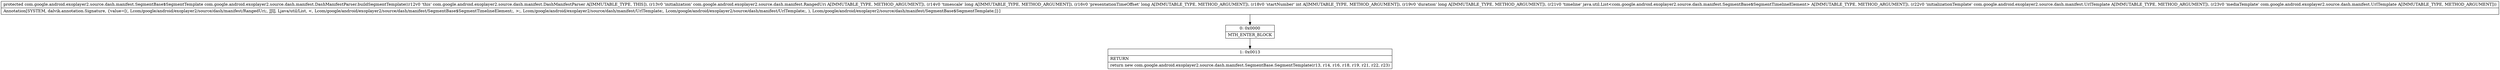 digraph "CFG forcom.google.android.exoplayer2.source.dash.manifest.DashManifestParser.buildSegmentTemplate(Lcom\/google\/android\/exoplayer2\/source\/dash\/manifest\/RangedUri;JJIJLjava\/util\/List;Lcom\/google\/android\/exoplayer2\/source\/dash\/manifest\/UrlTemplate;Lcom\/google\/android\/exoplayer2\/source\/dash\/manifest\/UrlTemplate;)Lcom\/google\/android\/exoplayer2\/source\/dash\/manifest\/SegmentBase$SegmentTemplate;" {
Node_0 [shape=record,label="{0\:\ 0x0000|MTH_ENTER_BLOCK\l}"];
Node_1 [shape=record,label="{1\:\ 0x0013|RETURN\l|return new com.google.android.exoplayer2.source.dash.manifest.SegmentBase.SegmentTemplate(r13, r14, r16, r18, r19, r21, r22, r23)\l}"];
MethodNode[shape=record,label="{protected com.google.android.exoplayer2.source.dash.manifest.SegmentBase$SegmentTemplate com.google.android.exoplayer2.source.dash.manifest.DashManifestParser.buildSegmentTemplate((r12v0 'this' com.google.android.exoplayer2.source.dash.manifest.DashManifestParser A[IMMUTABLE_TYPE, THIS]), (r13v0 'initialization' com.google.android.exoplayer2.source.dash.manifest.RangedUri A[IMMUTABLE_TYPE, METHOD_ARGUMENT]), (r14v0 'timescale' long A[IMMUTABLE_TYPE, METHOD_ARGUMENT]), (r16v0 'presentationTimeOffset' long A[IMMUTABLE_TYPE, METHOD_ARGUMENT]), (r18v0 'startNumber' int A[IMMUTABLE_TYPE, METHOD_ARGUMENT]), (r19v0 'duration' long A[IMMUTABLE_TYPE, METHOD_ARGUMENT]), (r21v0 'timeline' java.util.List\<com.google.android.exoplayer2.source.dash.manifest.SegmentBase$SegmentTimelineElement\> A[IMMUTABLE_TYPE, METHOD_ARGUMENT]), (r22v0 'initializationTemplate' com.google.android.exoplayer2.source.dash.manifest.UrlTemplate A[IMMUTABLE_TYPE, METHOD_ARGUMENT]), (r23v0 'mediaTemplate' com.google.android.exoplayer2.source.dash.manifest.UrlTemplate A[IMMUTABLE_TYPE, METHOD_ARGUMENT]))  | Annotation[SYSTEM, dalvik.annotation.Signature, \{value=[(, Lcom\/google\/android\/exoplayer2\/source\/dash\/manifest\/RangedUri;, JJIJ, Ljava\/util\/List, \<, Lcom\/google\/android\/exoplayer2\/source\/dash\/manifest\/SegmentBase$SegmentTimelineElement;, \>;, Lcom\/google\/android\/exoplayer2\/source\/dash\/manifest\/UrlTemplate;, Lcom\/google\/android\/exoplayer2\/source\/dash\/manifest\/UrlTemplate;, ), Lcom\/google\/android\/exoplayer2\/source\/dash\/manifest\/SegmentBase$SegmentTemplate;]\}]\l}"];
MethodNode -> Node_0;
Node_0 -> Node_1;
}


